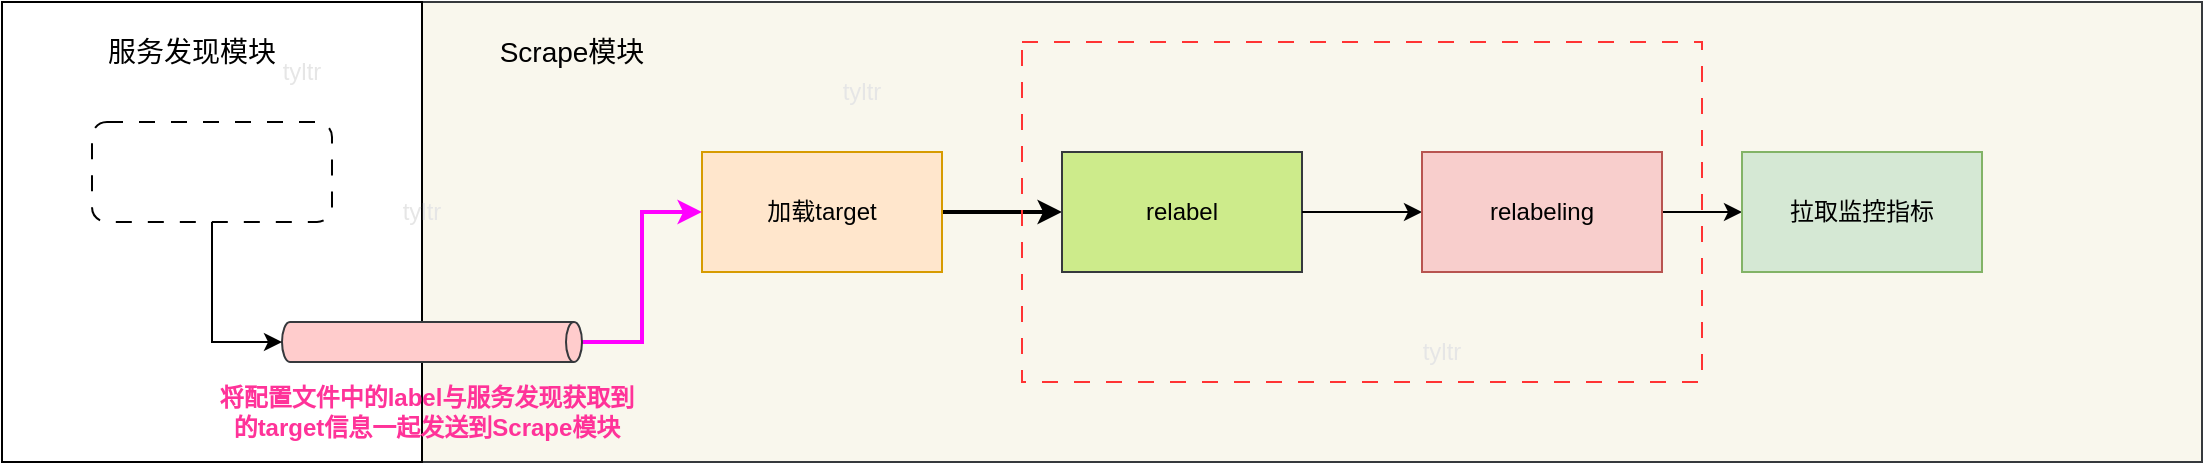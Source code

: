 <mxfile version="24.6.1" type="device">
  <diagram name="第 1 页" id="U4EHROuSU4z0cmYfWegF">
    <mxGraphModel dx="2261" dy="907" grid="1" gridSize="10" guides="1" tooltips="1" connect="1" arrows="1" fold="1" page="1" pageScale="1" pageWidth="827" pageHeight="1169" math="0" shadow="0">
      <root>
        <mxCell id="0" />
        <mxCell id="1" parent="0" />
        <mxCell id="m686AvGooiC5DL2FYfqa-2" value="" style="rounded=0;whiteSpace=wrap;html=1;fillColor=#f9f7ed;strokeColor=#36393d;" vertex="1" parent="1">
          <mxGeometry x="50" y="360" width="890" height="230" as="geometry" />
        </mxCell>
        <mxCell id="m686AvGooiC5DL2FYfqa-5" style="edgeStyle=orthogonalEdgeStyle;rounded=0;orthogonalLoop=1;jettySize=auto;html=1;exitX=1;exitY=0.5;exitDx=0;exitDy=0;entryX=0;entryY=0.5;entryDx=0;entryDy=0;strokeWidth=2;" edge="1" parent="1" source="m686AvGooiC5DL2FYfqa-3" target="m686AvGooiC5DL2FYfqa-4">
          <mxGeometry relative="1" as="geometry" />
        </mxCell>
        <mxCell id="m686AvGooiC5DL2FYfqa-3" value="加载target" style="rounded=0;whiteSpace=wrap;html=1;fillColor=#ffe6cc;strokeColor=#d79b00;" vertex="1" parent="1">
          <mxGeometry x="190" y="435" width="120" height="60" as="geometry" />
        </mxCell>
        <mxCell id="m686AvGooiC5DL2FYfqa-7" style="edgeStyle=orthogonalEdgeStyle;rounded=0;orthogonalLoop=1;jettySize=auto;html=1;exitX=1;exitY=0.5;exitDx=0;exitDy=0;" edge="1" parent="1" source="m686AvGooiC5DL2FYfqa-26" target="m686AvGooiC5DL2FYfqa-6">
          <mxGeometry relative="1" as="geometry" />
        </mxCell>
        <mxCell id="m686AvGooiC5DL2FYfqa-4" value="relabel" style="rounded=0;whiteSpace=wrap;html=1;fillColor=#cdeb8b;strokeColor=#36393d;" vertex="1" parent="1">
          <mxGeometry x="370" y="435" width="120" height="60" as="geometry" />
        </mxCell>
        <mxCell id="m686AvGooiC5DL2FYfqa-6" value="拉取监控指标" style="rounded=0;whiteSpace=wrap;html=1;fillColor=#d5e8d4;strokeColor=#82b366;" vertex="1" parent="1">
          <mxGeometry x="710" y="435" width="120" height="60" as="geometry" />
        </mxCell>
        <mxCell id="m686AvGooiC5DL2FYfqa-9" value="&lt;font style=&quot;font-size: 14px;&quot;&gt;Scrape模块&lt;/font&gt;" style="text;html=1;align=center;verticalAlign=middle;whiteSpace=wrap;rounded=0;" vertex="1" parent="1">
          <mxGeometry x="80" y="370" width="90" height="30" as="geometry" />
        </mxCell>
        <mxCell id="m686AvGooiC5DL2FYfqa-10" value="" style="rounded=0;whiteSpace=wrap;html=1;" vertex="1" parent="1">
          <mxGeometry x="-160" y="360" width="210" height="230" as="geometry" />
        </mxCell>
        <mxCell id="m686AvGooiC5DL2FYfqa-11" value="&lt;font style=&quot;font-size: 14px;&quot;&gt;服务发现模块&lt;/font&gt;" style="text;html=1;align=center;verticalAlign=middle;whiteSpace=wrap;rounded=0;" vertex="1" parent="1">
          <mxGeometry x="-110" y="370" width="90" height="30" as="geometry" />
        </mxCell>
        <mxCell id="m686AvGooiC5DL2FYfqa-16" style="edgeStyle=orthogonalEdgeStyle;rounded=0;orthogonalLoop=1;jettySize=auto;html=1;exitX=0.5;exitY=0;exitDx=0;exitDy=0;exitPerimeter=0;entryX=0;entryY=0.5;entryDx=0;entryDy=0;strokeWidth=2;fillColor=#ffcc99;strokeColor=#FF00FF;" edge="1" parent="1" source="m686AvGooiC5DL2FYfqa-12" target="m686AvGooiC5DL2FYfqa-3">
          <mxGeometry relative="1" as="geometry" />
        </mxCell>
        <mxCell id="m686AvGooiC5DL2FYfqa-12" value="" style="shape=cylinder3;whiteSpace=wrap;html=1;boundedLbl=1;backgroundOutline=1;size=4;direction=south;fillColor=#ffcccc;strokeColor=#36393d;" vertex="1" parent="1">
          <mxGeometry x="-20" y="520" width="150" height="20" as="geometry" />
        </mxCell>
        <mxCell id="m686AvGooiC5DL2FYfqa-22" value="" style="rounded=1;whiteSpace=wrap;html=1;dashed=1;dashPattern=8 8;" vertex="1" parent="1">
          <mxGeometry x="-115" y="420" width="120" height="50" as="geometry" />
        </mxCell>
        <mxCell id="m686AvGooiC5DL2FYfqa-24" style="edgeStyle=orthogonalEdgeStyle;rounded=0;orthogonalLoop=1;jettySize=auto;html=1;exitX=0.5;exitY=1;exitDx=0;exitDy=0;entryX=0.5;entryY=1;entryDx=0;entryDy=0;entryPerimeter=0;" edge="1" parent="1" source="m686AvGooiC5DL2FYfqa-22" target="m686AvGooiC5DL2FYfqa-12">
          <mxGeometry relative="1" as="geometry" />
        </mxCell>
        <mxCell id="m686AvGooiC5DL2FYfqa-25" value="&lt;font color=&quot;#ff3399&quot; style=&quot;font-size: 12px;&quot;&gt;&lt;b&gt;将配置文件中的label与服务发现获取到的target信息一起发送到Scrape模块&lt;/b&gt;&lt;/font&gt;" style="text;html=1;align=center;verticalAlign=middle;whiteSpace=wrap;rounded=0;" vertex="1" parent="1">
          <mxGeometry x="-55" y="550" width="215" height="30" as="geometry" />
        </mxCell>
        <mxCell id="m686AvGooiC5DL2FYfqa-27" value="" style="edgeStyle=orthogonalEdgeStyle;rounded=0;orthogonalLoop=1;jettySize=auto;html=1;exitX=1;exitY=0.5;exitDx=0;exitDy=0;" edge="1" parent="1" source="m686AvGooiC5DL2FYfqa-4" target="m686AvGooiC5DL2FYfqa-26">
          <mxGeometry relative="1" as="geometry">
            <mxPoint x="520" y="465" as="sourcePoint" />
            <mxPoint x="710" y="465" as="targetPoint" />
          </mxGeometry>
        </mxCell>
        <mxCell id="m686AvGooiC5DL2FYfqa-26" value="relabeling" style="rounded=0;whiteSpace=wrap;html=1;fillColor=#f8cecc;strokeColor=#b85450;" vertex="1" parent="1">
          <mxGeometry x="550" y="435" width="120" height="60" as="geometry" />
        </mxCell>
        <mxCell id="m686AvGooiC5DL2FYfqa-28" value="" style="rounded=0;whiteSpace=wrap;html=1;fillColor=none;dashed=1;dashPattern=8 8;strokeColor=#FF3333;" vertex="1" parent="1">
          <mxGeometry x="350" y="380" width="340" height="170" as="geometry" />
        </mxCell>
        <mxCell id="m686AvGooiC5DL2FYfqa-29" value="&lt;font color=&quot;#e6e6e6&quot;&gt;tyltr&lt;/font&gt;" style="text;html=1;align=center;verticalAlign=middle;whiteSpace=wrap;rounded=0;" vertex="1" parent="1">
          <mxGeometry x="240" y="390" width="60" height="30" as="geometry" />
        </mxCell>
        <mxCell id="m686AvGooiC5DL2FYfqa-30" value="&lt;font color=&quot;#e6e6e6&quot;&gt;tyltr&lt;/font&gt;" style="text;html=1;align=center;verticalAlign=middle;whiteSpace=wrap;rounded=0;" vertex="1" parent="1">
          <mxGeometry x="20" y="450" width="60" height="30" as="geometry" />
        </mxCell>
        <mxCell id="m686AvGooiC5DL2FYfqa-31" value="&lt;font color=&quot;#e6e6e6&quot;&gt;tyltr&lt;/font&gt;" style="text;html=1;align=center;verticalAlign=middle;whiteSpace=wrap;rounded=0;" vertex="1" parent="1">
          <mxGeometry x="530" y="520" width="60" height="30" as="geometry" />
        </mxCell>
        <mxCell id="m686AvGooiC5DL2FYfqa-32" value="&lt;font color=&quot;#e6e6e6&quot;&gt;tyltr&lt;/font&gt;" style="text;html=1;align=center;verticalAlign=middle;whiteSpace=wrap;rounded=0;" vertex="1" parent="1">
          <mxGeometry x="-40" y="380" width="60" height="30" as="geometry" />
        </mxCell>
      </root>
    </mxGraphModel>
  </diagram>
</mxfile>
